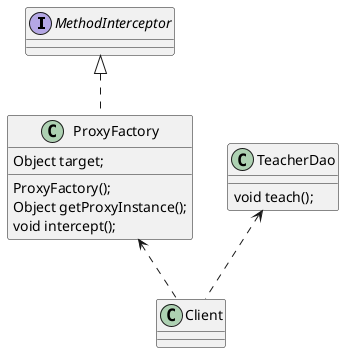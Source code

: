 @startuml
interface MethodInterceptor
class TeacherDao
class ProxyFactory
class Client
MethodInterceptor<|..  ProxyFactory
TeacherDao <.. Client
ProxyFactory <.. Client
class TeacherDao{
  void teach();
 }
class ProxyFactory{
 Object target;
 ProxyFactory();
 Object getProxyInstance();
 void intercept();
}
@enduml